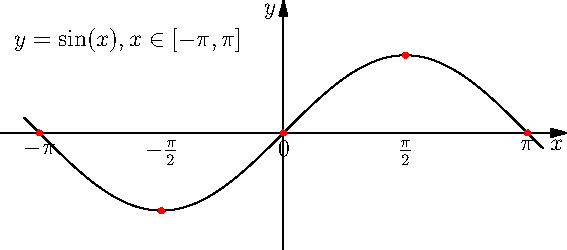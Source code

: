 size(10cm,10cm);
import graph; 

xaxis("$x$",-pi-0.5,pi+0.5,Arrow);
yaxis("$y$",-1.5,1.7,Arrow);

draw(graph(sin,-pi-0.2,pi+0.2,operator ..));
label("$y=\sin(x),x\in [-\pi,\pi]$",(-2,1.2));
for(int i=-2;i<3;++i){
  string s="$";
  if( i<0) s+="-";
  if (abs(i)==1) s+= "\frac{\pi}{2}$"; 
  else if (abs(i)==2) s+= "\pi$";
  else if (i==0) s+="0$";
  else s+=format("\frac{{%d}\pi}{2}$",i); 
  label(s,(pi*i/2,0),S);
  dot((pi*i/2,sin(pi*i/2)),red);

}